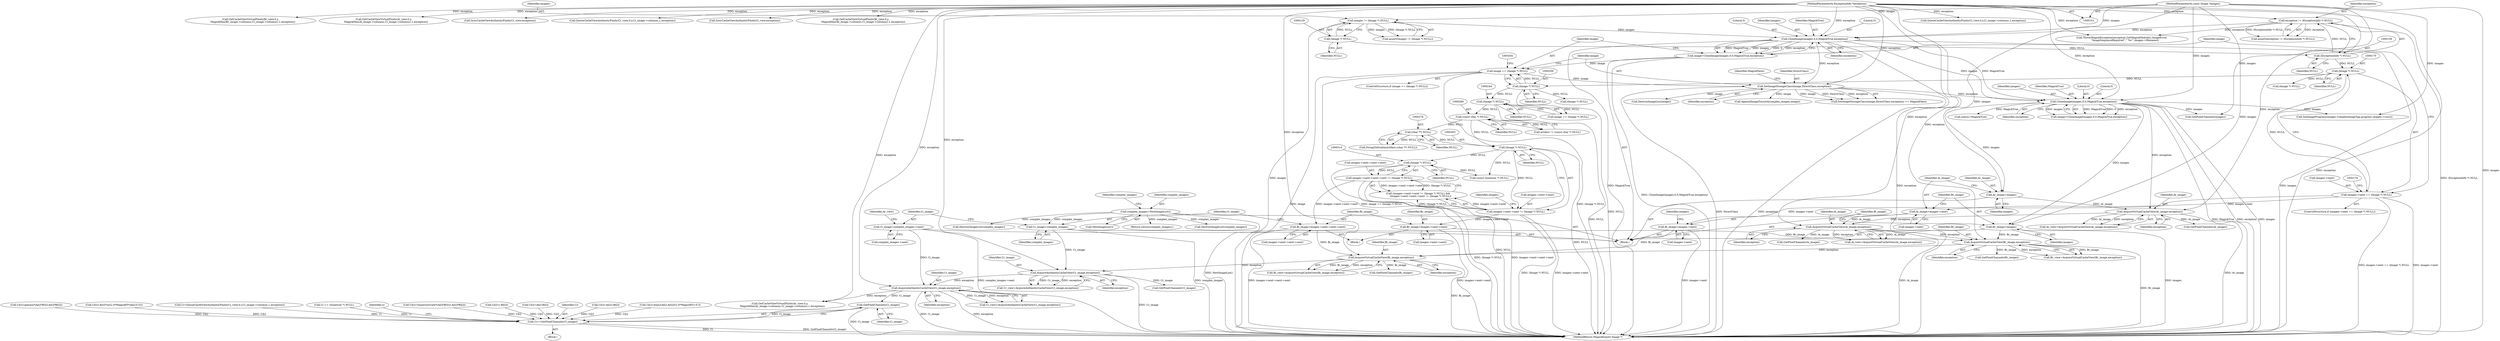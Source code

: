digraph "0_ImageMagick6_7c2c5ba5b8e3a0b2b82f56c71dfab74ed4006df7_0@pointer" {
"1000834" [label="(Call,GetPixelChannels(Ci_image))"];
"1000368" [label="(Call,AcquireAuthenticCacheView(Ci_image,exception))"];
"1000336" [label="(Call,Ci_image=complex_images->next)"];
"1000363" [label="(Call,AcquireAuthenticCacheView(Cr_image,exception))"];
"1000333" [label="(Call,Cr_image=complex_images)"];
"1000225" [label="(Call,complex_images=NewImageList())"];
"1000358" [label="(Call,AcquireVirtualCacheView(Bi_image,exception))"];
"1000289" [label="(Call,Bi_image=images->next)"];
"1000165" [label="(Call,images->next == (Image *) NULL)"];
"1000169" [label="(Call,(Image *) NULL)"];
"1000155" [label="(Call,(ExceptionInfo *) NULL)"];
"1000128" [label="(Call,(Image *) NULL)"];
"1000324" [label="(Call,Bi_image=images->next->next->next)"];
"1000305" [label="(Call,images->next->next->next != (Image *) NULL)"];
"1000313" [label="(Call,(Image *) NULL)"];
"1000302" [label="(Call,(Image *) NULL)"];
"1000275" [label="(Call,(char **) NULL)"];
"1000268" [label="(Call,(const char *) NULL)"];
"1000243" [label="(Call,(Image *) NULL)"];
"1000199" [label="(Call,(Image *) NULL)"];
"1000353" [label="(Call,AcquireVirtualCacheView(Br_image,exception))"];
"1000317" [label="(Call,Br_image=images->next->next)"];
"1000296" [label="(Call,images->next->next != (Image *) NULL)"];
"1000286" [label="(Call,Br_image=images)"];
"1000102" [label="(MethodParameterIn,const Image *images)"];
"1000234" [label="(Call,CloneImage(images,0,0,MagickTrue,exception))"];
"1000190" [label="(Call,CloneImage(images,0,0,MagickTrue,exception))"];
"1000126" [label="(Call,images != (Image *) NULL)"];
"1000153" [label="(Call,exception != (ExceptionInfo *) NULL)"];
"1000104" [label="(MethodParameterIn,ExceptionInfo *exception)"];
"1000208" [label="(Call,SetImageStorageClass(image,DirectClass,exception))"];
"1000197" [label="(Call,image == (Image *) NULL)"];
"1000188" [label="(Call,image=CloneImage(images,0,0,MagickTrue,exception))"];
"1000348" [label="(Call,AcquireVirtualCacheView(Ai_image,exception))"];
"1000281" [label="(Call,Ai_image=images->next)"];
"1000343" [label="(Call,AcquireVirtualCacheView(Ar_image,exception))"];
"1000278" [label="(Call,Ar_image=images)"];
"1000832" [label="(Call,Ci+=GetPixelChannels(Ci_image))"];
"1000685" [label="(Call,Ci[i]=atan2(Ai[i],Ar[i])/(2.0*MagickPI)+0.5)"];
"1000641" [label="(Call,Ci[i]=gamma*(Ai[i]*Br[i]-Ar[i]*Bi[i]))"];
"1000228" [label="(Call,AppendImageToList(&complex_images,image))"];
"1000912" [label="(Call,DestroyImageList(complex_images))"];
"1000364" [label="(Identifier,Cr_image)"];
"1000192" [label="(Literal,0)"];
"1000189" [label="(Identifier,image)"];
"1000249" [label="(Call,DestroyImageList(complex_images))"];
"1000768" [label="(Call,Ci[i]=Ar[i]*sin(2.0*MagickPI*(Ai[i]-0.5)))"];
"1000171" [label="(Identifier,NULL)"];
"1000290" [label="(Identifier,Bi_image)"];
"1000169" [label="(Call,(Image *) NULL)"];
"1000193" [label="(Literal,0)"];
"1000212" [label="(Identifier,MagickFalse)"];
"1000296" [label="(Call,images->next->next != (Image *) NULL)"];
"1000348" [label="(Call,AcquireVirtualCacheView(Ai_image,exception))"];
"1000326" [label="(Call,images->next->next->next)"];
"1000470" [label="(Call,Ci=QueueCacheViewAuthenticPixels(Ci_view,0,y,Ci_image->columns,1,exception))"];
"1000512" [label="(Call,Ci == (Quantum *) NULL)"];
"1000313" [label="(Call,(Image *) NULL)"];
"1000316" [label="(Block,)"];
"1000201" [label="(Identifier,NULL)"];
"1000164" [label="(ControlStructure,if (images->next == (Image *) NULL))"];
"1000266" [label="(Call,artifact != (const char *) NULL)"];
"1000534" [label="(Identifier,x)"];
"1000356" [label="(Call,Bi_view=AcquireVirtualCacheView(Bi_image,exception))"];
"1000350" [label="(Identifier,exception)"];
"1000726" [label="(Call,Ci[i]=QuantumScale*(Ai[i]*Br[i]+Ar[i]*Bi[i]))"];
"1000209" [label="(Identifier,image)"];
"1000195" [label="(Identifier,exception)"];
"1000370" [label="(Identifier,exception)"];
"1000319" [label="(Call,images->next->next)"];
"1000226" [label="(Identifier,complex_images)"];
"1000295" [label="(Call,(images->next->next != (Image *) NULL) &&\n      (images->next->next->next != (Image *) NULL))"];
"1000208" [label="(Call,SetImageStorageClass(image,DirectClass,exception))"];
"1000105" [label="(Block,)"];
"1000198" [label="(Identifier,image)"];
"1000363" [label="(Call,AcquireAuthenticCacheView(Cr_image,exception))"];
"1000282" [label="(Identifier,Ai_image)"];
"1000125" [label="(Call,assert(images != (Image *) NULL))"];
"1000368" [label="(Call,AcquireAuthenticCacheView(Ci_image,exception))"];
"1000291" [label="(Call,images->next)"];
"1000344" [label="(Identifier,Ar_image)"];
"1000238" [label="(Identifier,MagickTrue)"];
"1000203" [label="(Call,(Image *) NULL)"];
"1000472" [label="(Call,QueueCacheViewAuthenticPixels(Ci_view,0,y,Ci_image->columns,1,exception))"];
"1000371" [label="(Call,status=MagickTrue)"];
"1000338" [label="(Call,complex_images->next)"];
"1000325" [label="(Identifier,Bi_image)"];
"1000243" [label="(Call,(Image *) NULL)"];
"1000153" [label="(Call,exception != (ExceptionInfo *) NULL)"];
"1000355" [label="(Identifier,exception)"];
"1000431" [label="(Call,GetCacheViewVirtualPixels(Br_view,0,y,\n      MagickMax(Br_image->columns,Cr_image->columns),1,exception))"];
"1000365" [label="(Identifier,exception)"];
"1000286" [label="(Call,Br_image=images)"];
"1000358" [label="(Call,AcquireVirtualCacheView(Bi_image,exception))"];
"1000196" [label="(ControlStructure,if (image == (Image *) NULL))"];
"1000545" [label="(Call,GetPixelChannels(images))"];
"1000834" [label="(Call,GetPixelChannels(Ci_image))"];
"1000822" [label="(Call,GetPixelChannels(Br_image))"];
"1000185" [label="(Call,(Image *) NULL)"];
"1000245" [label="(Identifier,NULL)"];
"1000280" [label="(Identifier,images)"];
"1000588" [label="(Call,Ci[i]=(-Bi[i]))"];
"1000166" [label="(Call,images->next)"];
"1000191" [label="(Identifier,images)"];
"1000826" [label="(Call,GetPixelChannels(Bi_image))"];
"1000832" [label="(Call,Ci+=GetPixelChannels(Ci_image))"];
"1000416" [label="(Call,GetCacheViewVirtualPixels(Ai_view,0,y,\n      MagickMax(Ai_image->columns,Ci_image->columns),1,exception))"];
"1000227" [label="(Call,NewImageList())"];
"1000194" [label="(Identifier,MagickTrue)"];
"1000333" [label="(Call,Cr_image=complex_images)"];
"1000360" [label="(Identifier,exception)"];
"1000847" [label="(Call,SyncCacheViewAuthenticPixels(Cr_view,exception))"];
"1000317" [label="(Call,Br_image=images->next->next)"];
"1000306" [label="(Call,images->next->next->next)"];
"1000270" [label="(Identifier,NULL)"];
"1000341" [label="(Call,Ar_view=AcquireVirtualCacheView(Ar_image,exception))"];
"1000236" [label="(Literal,0)"];
"1000353" [label="(Call,AcquireVirtualCacheView(Br_image,exception))"];
"1000102" [label="(MethodParameterIn,const Image *images)"];
"1000190" [label="(Call,CloneImage(images,0,0,MagickTrue,exception))"];
"1000237" [label="(Literal,0)"];
"1000868" [label="(Call,SetImageProgress(images,ComplexImageTag,progress,images->rows))"];
"1000278" [label="(Call,Ar_image=images)"];
"1000127" [label="(Identifier,images)"];
"1000485" [label="(Call,(const Quantum *) NULL)"];
"1000188" [label="(Call,image=CloneImage(images,0,0,MagickTrue,exception))"];
"1000230" [label="(Identifier,complex_images)"];
"1000283" [label="(Call,images->next)"];
"1000152" [label="(Call,assert(exception != (ExceptionInfo *) NULL))"];
"1000800" [label="(Call,Ci[i]=Ai[i]-Bi[i])"];
"1000535" [label="(Block,)"];
"1000210" [label="(Identifier,DirectClass)"];
"1000289" [label="(Call,Bi_image=images->next)"];
"1000351" [label="(Call,Br_view=AcquireVirtualCacheView(Br_image,exception))"];
"1000175" [label="(Call,ThrowMagickException(exception,GetMagickModule(),ImageError,\n        \"ImageSequenceRequired\",\"`%s'\",images->filename))"];
"1000235" [label="(Identifier,images)"];
"1000335" [label="(Identifier,complex_images)"];
"1000297" [label="(Call,images->next->next)"];
"1000461" [label="(Call,QueueCacheViewAuthenticPixels(Cr_view,0,y,Cr_image->columns,1,exception))"];
"1000199" [label="(Call,(Image *) NULL)"];
"1000818" [label="(Call,GetPixelChannels(Ai_image))"];
"1000838" [label="(Call,SyncCacheViewAuthenticPixels(Ci_view,exception))"];
"1000359" [label="(Identifier,Bi_image)"];
"1000234" [label="(Call,CloneImage(images,0,0,MagickTrue,exception))"];
"1000287" [label="(Identifier,Br_image)"];
"1000334" [label="(Identifier,Cr_image)"];
"1000157" [label="(Identifier,NULL)"];
"1000207" [label="(Call,SetImageStorageClass(image,DirectClass,exception) == MagickFalse)"];
"1000345" [label="(Identifier,exception)"];
"1000232" [label="(Call,image=CloneImage(images,0,0,MagickTrue,exception))"];
"1000401" [label="(Call,GetCacheViewVirtualPixels(Ar_view,0,y,\n      MagickMax(Ar_image->columns,Cr_image->columns),1,exception))"];
"1000343" [label="(Call,AcquireVirtualCacheView(Ar_image,exception))"];
"1000126" [label="(Call,images != (Image *) NULL)"];
"1000324" [label="(Call,Bi_image=images->next->next->next)"];
"1000104" [label="(MethodParameterIn,ExceptionInfo *exception)"];
"1000914" [label="(Return,return(complex_images);)"];
"1000154" [label="(Identifier,exception)"];
"1000354" [label="(Identifier,Br_image)"];
"1000155" [label="(Call,(ExceptionInfo *) NULL)"];
"1000916" [label="(MethodReturn,MagickExport Image *)"];
"1000833" [label="(Identifier,Ci)"];
"1000128" [label="(Call,(Image *) NULL)"];
"1000273" [label="(Call,StringToDouble(artifact,(char **) NULL))"];
"1000342" [label="(Identifier,Ar_view)"];
"1000216" [label="(Call,DestroyImageList(image))"];
"1000315" [label="(Identifier,NULL)"];
"1000369" [label="(Identifier,Ci_image)"];
"1000366" [label="(Call,Ci_view=AcquireAuthenticCacheView(Ci_image,exception))"];
"1000279" [label="(Identifier,Ar_image)"];
"1000130" [label="(Identifier,NULL)"];
"1000566" [label="(Call,Ci[i]=Ai[i]+Bi[i])"];
"1000302" [label="(Call,(Image *) NULL)"];
"1000305" [label="(Call,images->next->next->next != (Image *) NULL)"];
"1000288" [label="(Identifier,images)"];
"1000318" [label="(Identifier,Br_image)"];
"1000830" [label="(Call,GetPixelChannels(Cr_image))"];
"1000304" [label="(Identifier,NULL)"];
"1000268" [label="(Call,(const char *) NULL)"];
"1000275" [label="(Call,(char **) NULL)"];
"1000346" [label="(Call,Ai_view=AcquireVirtualCacheView(Ai_image,exception))"];
"1000197" [label="(Call,image == (Image *) NULL)"];
"1000835" [label="(Identifier,Ci_image)"];
"1000299" [label="(Identifier,images)"];
"1000814" [label="(Call,GetPixelChannels(Ar_image))"];
"1000165" [label="(Call,images->next == (Image *) NULL)"];
"1000336" [label="(Call,Ci_image=complex_images->next)"];
"1000225" [label="(Call,complex_images=NewImageList())"];
"1000277" [label="(Identifier,NULL)"];
"1000281" [label="(Call,Ai_image=images->next)"];
"1000241" [label="(Call,image == (Image *) NULL)"];
"1000309" [label="(Identifier,images)"];
"1000239" [label="(Identifier,exception)"];
"1000446" [label="(Call,GetCacheViewVirtualPixels(Bi_view,0,y,\n      MagickMax(Bi_image->columns,Ci_image->columns),1,exception))"];
"1000349" [label="(Identifier,Ai_image)"];
"1000337" [label="(Identifier,Ci_image)"];
"1000211" [label="(Identifier,exception)"];
"1000361" [label="(Call,Cr_view=AcquireAuthenticCacheView(Cr_image,exception))"];
"1000834" -> "1000832"  [label="AST: "];
"1000834" -> "1000835"  [label="CFG: "];
"1000835" -> "1000834"  [label="AST: "];
"1000832" -> "1000834"  [label="CFG: "];
"1000834" -> "1000916"  [label="DDG: Ci_image"];
"1000834" -> "1000832"  [label="DDG: Ci_image"];
"1000368" -> "1000834"  [label="DDG: Ci_image"];
"1000368" -> "1000366"  [label="AST: "];
"1000368" -> "1000370"  [label="CFG: "];
"1000369" -> "1000368"  [label="AST: "];
"1000370" -> "1000368"  [label="AST: "];
"1000366" -> "1000368"  [label="CFG: "];
"1000368" -> "1000916"  [label="DDG: Ci_image"];
"1000368" -> "1000916"  [label="DDG: exception"];
"1000368" -> "1000366"  [label="DDG: Ci_image"];
"1000368" -> "1000366"  [label="DDG: exception"];
"1000336" -> "1000368"  [label="DDG: Ci_image"];
"1000363" -> "1000368"  [label="DDG: exception"];
"1000104" -> "1000368"  [label="DDG: exception"];
"1000368" -> "1000401"  [label="DDG: exception"];
"1000336" -> "1000105"  [label="AST: "];
"1000336" -> "1000338"  [label="CFG: "];
"1000337" -> "1000336"  [label="AST: "];
"1000338" -> "1000336"  [label="AST: "];
"1000342" -> "1000336"  [label="CFG: "];
"1000336" -> "1000916"  [label="DDG: complex_images->next"];
"1000363" -> "1000361"  [label="AST: "];
"1000363" -> "1000365"  [label="CFG: "];
"1000364" -> "1000363"  [label="AST: "];
"1000365" -> "1000363"  [label="AST: "];
"1000361" -> "1000363"  [label="CFG: "];
"1000363" -> "1000916"  [label="DDG: Cr_image"];
"1000363" -> "1000361"  [label="DDG: Cr_image"];
"1000363" -> "1000361"  [label="DDG: exception"];
"1000333" -> "1000363"  [label="DDG: Cr_image"];
"1000358" -> "1000363"  [label="DDG: exception"];
"1000104" -> "1000363"  [label="DDG: exception"];
"1000363" -> "1000830"  [label="DDG: Cr_image"];
"1000333" -> "1000105"  [label="AST: "];
"1000333" -> "1000335"  [label="CFG: "];
"1000334" -> "1000333"  [label="AST: "];
"1000335" -> "1000333"  [label="AST: "];
"1000337" -> "1000333"  [label="CFG: "];
"1000333" -> "1000916"  [label="DDG: complex_images"];
"1000225" -> "1000333"  [label="DDG: complex_images"];
"1000225" -> "1000105"  [label="AST: "];
"1000225" -> "1000227"  [label="CFG: "];
"1000226" -> "1000225"  [label="AST: "];
"1000227" -> "1000225"  [label="AST: "];
"1000230" -> "1000225"  [label="CFG: "];
"1000225" -> "1000916"  [label="DDG: NewImageList()"];
"1000225" -> "1000249"  [label="DDG: complex_images"];
"1000225" -> "1000912"  [label="DDG: complex_images"];
"1000225" -> "1000914"  [label="DDG: complex_images"];
"1000358" -> "1000356"  [label="AST: "];
"1000358" -> "1000360"  [label="CFG: "];
"1000359" -> "1000358"  [label="AST: "];
"1000360" -> "1000358"  [label="AST: "];
"1000356" -> "1000358"  [label="CFG: "];
"1000358" -> "1000916"  [label="DDG: Bi_image"];
"1000358" -> "1000356"  [label="DDG: Bi_image"];
"1000358" -> "1000356"  [label="DDG: exception"];
"1000289" -> "1000358"  [label="DDG: Bi_image"];
"1000324" -> "1000358"  [label="DDG: Bi_image"];
"1000353" -> "1000358"  [label="DDG: exception"];
"1000104" -> "1000358"  [label="DDG: exception"];
"1000358" -> "1000826"  [label="DDG: Bi_image"];
"1000289" -> "1000105"  [label="AST: "];
"1000289" -> "1000291"  [label="CFG: "];
"1000290" -> "1000289"  [label="AST: "];
"1000291" -> "1000289"  [label="AST: "];
"1000299" -> "1000289"  [label="CFG: "];
"1000289" -> "1000916"  [label="DDG: images->next"];
"1000165" -> "1000289"  [label="DDG: images->next"];
"1000165" -> "1000164"  [label="AST: "];
"1000165" -> "1000169"  [label="CFG: "];
"1000166" -> "1000165"  [label="AST: "];
"1000169" -> "1000165"  [label="AST: "];
"1000174" -> "1000165"  [label="CFG: "];
"1000189" -> "1000165"  [label="CFG: "];
"1000165" -> "1000916"  [label="DDG: images->next"];
"1000165" -> "1000916"  [label="DDG: images->next == (Image *) NULL"];
"1000169" -> "1000165"  [label="DDG: NULL"];
"1000165" -> "1000281"  [label="DDG: images->next"];
"1000169" -> "1000171"  [label="CFG: "];
"1000170" -> "1000169"  [label="AST: "];
"1000171" -> "1000169"  [label="AST: "];
"1000155" -> "1000169"  [label="DDG: NULL"];
"1000169" -> "1000185"  [label="DDG: NULL"];
"1000169" -> "1000199"  [label="DDG: NULL"];
"1000155" -> "1000153"  [label="AST: "];
"1000155" -> "1000157"  [label="CFG: "];
"1000156" -> "1000155"  [label="AST: "];
"1000157" -> "1000155"  [label="AST: "];
"1000153" -> "1000155"  [label="CFG: "];
"1000155" -> "1000153"  [label="DDG: NULL"];
"1000128" -> "1000155"  [label="DDG: NULL"];
"1000128" -> "1000126"  [label="AST: "];
"1000128" -> "1000130"  [label="CFG: "];
"1000129" -> "1000128"  [label="AST: "];
"1000130" -> "1000128"  [label="AST: "];
"1000126" -> "1000128"  [label="CFG: "];
"1000128" -> "1000126"  [label="DDG: NULL"];
"1000324" -> "1000316"  [label="AST: "];
"1000324" -> "1000326"  [label="CFG: "];
"1000325" -> "1000324"  [label="AST: "];
"1000326" -> "1000324"  [label="AST: "];
"1000334" -> "1000324"  [label="CFG: "];
"1000324" -> "1000916"  [label="DDG: images->next->next->next"];
"1000305" -> "1000324"  [label="DDG: images->next->next->next"];
"1000305" -> "1000295"  [label="AST: "];
"1000305" -> "1000313"  [label="CFG: "];
"1000306" -> "1000305"  [label="AST: "];
"1000313" -> "1000305"  [label="AST: "];
"1000295" -> "1000305"  [label="CFG: "];
"1000305" -> "1000916"  [label="DDG: (Image *) NULL"];
"1000305" -> "1000916"  [label="DDG: images->next->next->next"];
"1000305" -> "1000295"  [label="DDG: images->next->next->next"];
"1000305" -> "1000295"  [label="DDG: (Image *) NULL"];
"1000313" -> "1000305"  [label="DDG: NULL"];
"1000313" -> "1000315"  [label="CFG: "];
"1000314" -> "1000313"  [label="AST: "];
"1000315" -> "1000313"  [label="AST: "];
"1000313" -> "1000916"  [label="DDG: NULL"];
"1000302" -> "1000313"  [label="DDG: NULL"];
"1000313" -> "1000485"  [label="DDG: NULL"];
"1000302" -> "1000296"  [label="AST: "];
"1000302" -> "1000304"  [label="CFG: "];
"1000303" -> "1000302"  [label="AST: "];
"1000304" -> "1000302"  [label="AST: "];
"1000296" -> "1000302"  [label="CFG: "];
"1000302" -> "1000916"  [label="DDG: NULL"];
"1000302" -> "1000296"  [label="DDG: NULL"];
"1000275" -> "1000302"  [label="DDG: NULL"];
"1000268" -> "1000302"  [label="DDG: NULL"];
"1000302" -> "1000485"  [label="DDG: NULL"];
"1000275" -> "1000273"  [label="AST: "];
"1000275" -> "1000277"  [label="CFG: "];
"1000276" -> "1000275"  [label="AST: "];
"1000277" -> "1000275"  [label="AST: "];
"1000273" -> "1000275"  [label="CFG: "];
"1000275" -> "1000273"  [label="DDG: NULL"];
"1000268" -> "1000275"  [label="DDG: NULL"];
"1000268" -> "1000266"  [label="AST: "];
"1000268" -> "1000270"  [label="CFG: "];
"1000269" -> "1000268"  [label="AST: "];
"1000270" -> "1000268"  [label="AST: "];
"1000266" -> "1000268"  [label="CFG: "];
"1000268" -> "1000266"  [label="DDG: NULL"];
"1000243" -> "1000268"  [label="DDG: NULL"];
"1000243" -> "1000241"  [label="AST: "];
"1000243" -> "1000245"  [label="CFG: "];
"1000244" -> "1000243"  [label="AST: "];
"1000245" -> "1000243"  [label="AST: "];
"1000241" -> "1000243"  [label="CFG: "];
"1000243" -> "1000916"  [label="DDG: NULL"];
"1000243" -> "1000241"  [label="DDG: NULL"];
"1000199" -> "1000243"  [label="DDG: NULL"];
"1000199" -> "1000197"  [label="AST: "];
"1000199" -> "1000201"  [label="CFG: "];
"1000200" -> "1000199"  [label="AST: "];
"1000201" -> "1000199"  [label="AST: "];
"1000197" -> "1000199"  [label="CFG: "];
"1000199" -> "1000916"  [label="DDG: NULL"];
"1000199" -> "1000197"  [label="DDG: NULL"];
"1000199" -> "1000203"  [label="DDG: NULL"];
"1000353" -> "1000351"  [label="AST: "];
"1000353" -> "1000355"  [label="CFG: "];
"1000354" -> "1000353"  [label="AST: "];
"1000355" -> "1000353"  [label="AST: "];
"1000351" -> "1000353"  [label="CFG: "];
"1000353" -> "1000916"  [label="DDG: Br_image"];
"1000353" -> "1000351"  [label="DDG: Br_image"];
"1000353" -> "1000351"  [label="DDG: exception"];
"1000317" -> "1000353"  [label="DDG: Br_image"];
"1000286" -> "1000353"  [label="DDG: Br_image"];
"1000348" -> "1000353"  [label="DDG: exception"];
"1000104" -> "1000353"  [label="DDG: exception"];
"1000353" -> "1000822"  [label="DDG: Br_image"];
"1000317" -> "1000316"  [label="AST: "];
"1000317" -> "1000319"  [label="CFG: "];
"1000318" -> "1000317"  [label="AST: "];
"1000319" -> "1000317"  [label="AST: "];
"1000325" -> "1000317"  [label="CFG: "];
"1000317" -> "1000916"  [label="DDG: images->next->next"];
"1000296" -> "1000317"  [label="DDG: images->next->next"];
"1000296" -> "1000295"  [label="AST: "];
"1000297" -> "1000296"  [label="AST: "];
"1000309" -> "1000296"  [label="CFG: "];
"1000295" -> "1000296"  [label="CFG: "];
"1000296" -> "1000916"  [label="DDG: (Image *) NULL"];
"1000296" -> "1000916"  [label="DDG: images->next->next"];
"1000296" -> "1000295"  [label="DDG: images->next->next"];
"1000296" -> "1000295"  [label="DDG: (Image *) NULL"];
"1000286" -> "1000105"  [label="AST: "];
"1000286" -> "1000288"  [label="CFG: "];
"1000287" -> "1000286"  [label="AST: "];
"1000288" -> "1000286"  [label="AST: "];
"1000290" -> "1000286"  [label="CFG: "];
"1000286" -> "1000916"  [label="DDG: images"];
"1000102" -> "1000286"  [label="DDG: images"];
"1000234" -> "1000286"  [label="DDG: images"];
"1000102" -> "1000101"  [label="AST: "];
"1000102" -> "1000916"  [label="DDG: images"];
"1000102" -> "1000126"  [label="DDG: images"];
"1000102" -> "1000190"  [label="DDG: images"];
"1000102" -> "1000234"  [label="DDG: images"];
"1000102" -> "1000278"  [label="DDG: images"];
"1000102" -> "1000545"  [label="DDG: images"];
"1000102" -> "1000868"  [label="DDG: images"];
"1000234" -> "1000232"  [label="AST: "];
"1000234" -> "1000239"  [label="CFG: "];
"1000235" -> "1000234"  [label="AST: "];
"1000236" -> "1000234"  [label="AST: "];
"1000237" -> "1000234"  [label="AST: "];
"1000238" -> "1000234"  [label="AST: "];
"1000239" -> "1000234"  [label="AST: "];
"1000232" -> "1000234"  [label="CFG: "];
"1000234" -> "1000916"  [label="DDG: exception"];
"1000234" -> "1000916"  [label="DDG: images"];
"1000234" -> "1000916"  [label="DDG: MagickTrue"];
"1000234" -> "1000232"  [label="DDG: MagickTrue"];
"1000234" -> "1000232"  [label="DDG: 0"];
"1000234" -> "1000232"  [label="DDG: exception"];
"1000234" -> "1000232"  [label="DDG: images"];
"1000190" -> "1000234"  [label="DDG: images"];
"1000190" -> "1000234"  [label="DDG: MagickTrue"];
"1000208" -> "1000234"  [label="DDG: exception"];
"1000104" -> "1000234"  [label="DDG: exception"];
"1000234" -> "1000278"  [label="DDG: images"];
"1000234" -> "1000343"  [label="DDG: exception"];
"1000234" -> "1000371"  [label="DDG: MagickTrue"];
"1000234" -> "1000545"  [label="DDG: images"];
"1000234" -> "1000868"  [label="DDG: images"];
"1000190" -> "1000188"  [label="AST: "];
"1000190" -> "1000195"  [label="CFG: "];
"1000191" -> "1000190"  [label="AST: "];
"1000192" -> "1000190"  [label="AST: "];
"1000193" -> "1000190"  [label="AST: "];
"1000194" -> "1000190"  [label="AST: "];
"1000195" -> "1000190"  [label="AST: "];
"1000188" -> "1000190"  [label="CFG: "];
"1000190" -> "1000916"  [label="DDG: MagickTrue"];
"1000190" -> "1000916"  [label="DDG: exception"];
"1000190" -> "1000916"  [label="DDG: images"];
"1000190" -> "1000188"  [label="DDG: MagickTrue"];
"1000190" -> "1000188"  [label="DDG: images"];
"1000190" -> "1000188"  [label="DDG: 0"];
"1000190" -> "1000188"  [label="DDG: exception"];
"1000126" -> "1000190"  [label="DDG: images"];
"1000153" -> "1000190"  [label="DDG: exception"];
"1000104" -> "1000190"  [label="DDG: exception"];
"1000190" -> "1000208"  [label="DDG: exception"];
"1000126" -> "1000125"  [label="AST: "];
"1000127" -> "1000126"  [label="AST: "];
"1000125" -> "1000126"  [label="CFG: "];
"1000126" -> "1000916"  [label="DDG: images"];
"1000126" -> "1000125"  [label="DDG: images"];
"1000126" -> "1000125"  [label="DDG: (Image *) NULL"];
"1000153" -> "1000152"  [label="AST: "];
"1000154" -> "1000153"  [label="AST: "];
"1000152" -> "1000153"  [label="CFG: "];
"1000153" -> "1000916"  [label="DDG: (ExceptionInfo *) NULL"];
"1000153" -> "1000152"  [label="DDG: exception"];
"1000153" -> "1000152"  [label="DDG: (ExceptionInfo *) NULL"];
"1000104" -> "1000153"  [label="DDG: exception"];
"1000153" -> "1000175"  [label="DDG: exception"];
"1000104" -> "1000101"  [label="AST: "];
"1000104" -> "1000916"  [label="DDG: exception"];
"1000104" -> "1000175"  [label="DDG: exception"];
"1000104" -> "1000208"  [label="DDG: exception"];
"1000104" -> "1000343"  [label="DDG: exception"];
"1000104" -> "1000348"  [label="DDG: exception"];
"1000104" -> "1000401"  [label="DDG: exception"];
"1000104" -> "1000416"  [label="DDG: exception"];
"1000104" -> "1000431"  [label="DDG: exception"];
"1000104" -> "1000446"  [label="DDG: exception"];
"1000104" -> "1000461"  [label="DDG: exception"];
"1000104" -> "1000472"  [label="DDG: exception"];
"1000104" -> "1000838"  [label="DDG: exception"];
"1000104" -> "1000847"  [label="DDG: exception"];
"1000208" -> "1000207"  [label="AST: "];
"1000208" -> "1000211"  [label="CFG: "];
"1000209" -> "1000208"  [label="AST: "];
"1000210" -> "1000208"  [label="AST: "];
"1000211" -> "1000208"  [label="AST: "];
"1000212" -> "1000208"  [label="CFG: "];
"1000208" -> "1000916"  [label="DDG: DirectClass"];
"1000208" -> "1000916"  [label="DDG: exception"];
"1000208" -> "1000207"  [label="DDG: image"];
"1000208" -> "1000207"  [label="DDG: DirectClass"];
"1000208" -> "1000207"  [label="DDG: exception"];
"1000197" -> "1000208"  [label="DDG: image"];
"1000208" -> "1000216"  [label="DDG: image"];
"1000208" -> "1000228"  [label="DDG: image"];
"1000197" -> "1000196"  [label="AST: "];
"1000198" -> "1000197"  [label="AST: "];
"1000204" -> "1000197"  [label="CFG: "];
"1000209" -> "1000197"  [label="CFG: "];
"1000197" -> "1000916"  [label="DDG: image == (Image *) NULL"];
"1000197" -> "1000916"  [label="DDG: (Image *) NULL"];
"1000197" -> "1000916"  [label="DDG: image"];
"1000188" -> "1000197"  [label="DDG: image"];
"1000188" -> "1000105"  [label="AST: "];
"1000189" -> "1000188"  [label="AST: "];
"1000198" -> "1000188"  [label="CFG: "];
"1000188" -> "1000916"  [label="DDG: CloneImage(images,0,0,MagickTrue,exception)"];
"1000348" -> "1000346"  [label="AST: "];
"1000348" -> "1000350"  [label="CFG: "];
"1000349" -> "1000348"  [label="AST: "];
"1000350" -> "1000348"  [label="AST: "];
"1000346" -> "1000348"  [label="CFG: "];
"1000348" -> "1000916"  [label="DDG: Ai_image"];
"1000348" -> "1000346"  [label="DDG: Ai_image"];
"1000348" -> "1000346"  [label="DDG: exception"];
"1000281" -> "1000348"  [label="DDG: Ai_image"];
"1000343" -> "1000348"  [label="DDG: exception"];
"1000348" -> "1000818"  [label="DDG: Ai_image"];
"1000281" -> "1000105"  [label="AST: "];
"1000281" -> "1000283"  [label="CFG: "];
"1000282" -> "1000281"  [label="AST: "];
"1000283" -> "1000281"  [label="AST: "];
"1000287" -> "1000281"  [label="CFG: "];
"1000343" -> "1000341"  [label="AST: "];
"1000343" -> "1000345"  [label="CFG: "];
"1000344" -> "1000343"  [label="AST: "];
"1000345" -> "1000343"  [label="AST: "];
"1000341" -> "1000343"  [label="CFG: "];
"1000343" -> "1000916"  [label="DDG: Ar_image"];
"1000343" -> "1000341"  [label="DDG: Ar_image"];
"1000343" -> "1000341"  [label="DDG: exception"];
"1000278" -> "1000343"  [label="DDG: Ar_image"];
"1000343" -> "1000814"  [label="DDG: Ar_image"];
"1000278" -> "1000105"  [label="AST: "];
"1000278" -> "1000280"  [label="CFG: "];
"1000279" -> "1000278"  [label="AST: "];
"1000280" -> "1000278"  [label="AST: "];
"1000282" -> "1000278"  [label="CFG: "];
"1000832" -> "1000535"  [label="AST: "];
"1000833" -> "1000832"  [label="AST: "];
"1000534" -> "1000832"  [label="CFG: "];
"1000832" -> "1000916"  [label="DDG: GetPixelChannels(Ci_image)"];
"1000832" -> "1000916"  [label="DDG: Ci"];
"1000588" -> "1000832"  [label="DDG: Ci[i]"];
"1000512" -> "1000832"  [label="DDG: Ci"];
"1000768" -> "1000832"  [label="DDG: Ci[i]"];
"1000726" -> "1000832"  [label="DDG: Ci[i]"];
"1000566" -> "1000832"  [label="DDG: Ci[i]"];
"1000685" -> "1000832"  [label="DDG: Ci[i]"];
"1000800" -> "1000832"  [label="DDG: Ci[i]"];
"1000470" -> "1000832"  [label="DDG: Ci"];
"1000641" -> "1000832"  [label="DDG: Ci[i]"];
}
